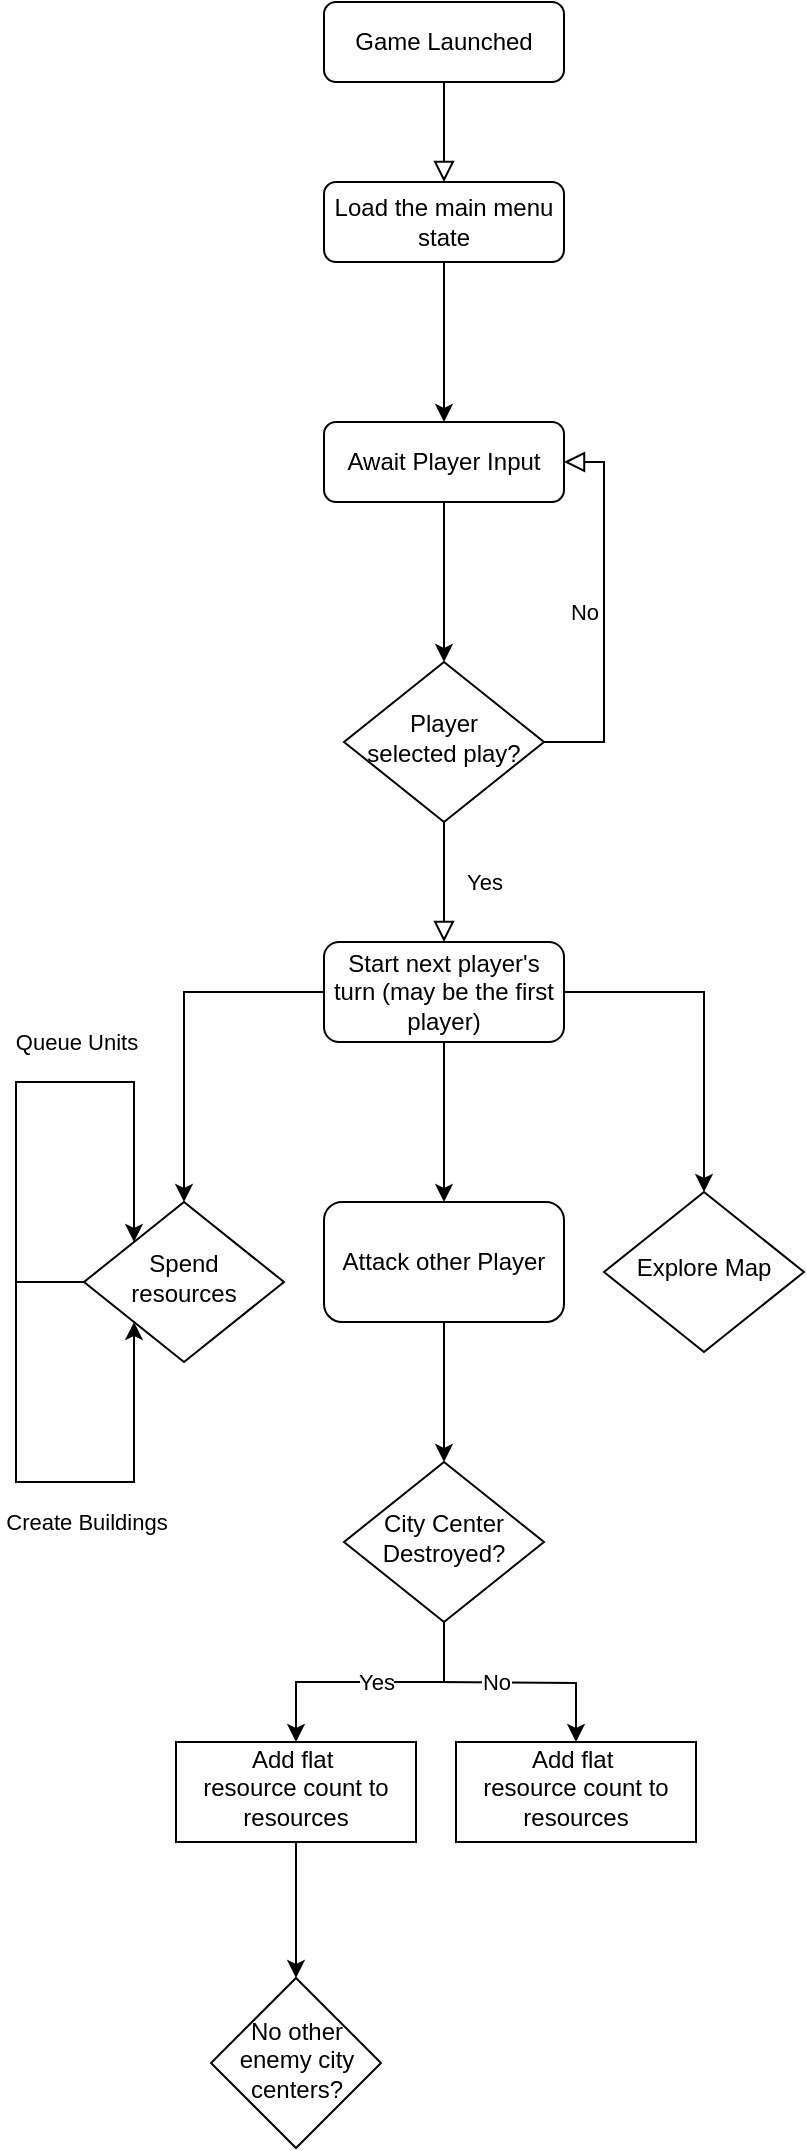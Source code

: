 <mxfile version="13.10.9" type="github">
  <diagram id="C5RBs43oDa-KdzZeNtuy" name="Page-1">
    <mxGraphModel dx="1422" dy="772" grid="1" gridSize="10" guides="1" tooltips="1" connect="1" arrows="1" fold="1" page="1" pageScale="1" pageWidth="827" pageHeight="1169" math="0" shadow="0">
      <root>
        <mxCell id="WIyWlLk6GJQsqaUBKTNV-0" />
        <mxCell id="WIyWlLk6GJQsqaUBKTNV-1" parent="WIyWlLk6GJQsqaUBKTNV-0" />
        <mxCell id="WIyWlLk6GJQsqaUBKTNV-2" value="" style="rounded=0;html=1;jettySize=auto;orthogonalLoop=1;fontSize=11;endArrow=block;endFill=0;endSize=8;strokeWidth=1;shadow=0;labelBackgroundColor=none;edgeStyle=orthogonalEdgeStyle;" parent="WIyWlLk6GJQsqaUBKTNV-1" source="WIyWlLk6GJQsqaUBKTNV-3" edge="1">
          <mxGeometry relative="1" as="geometry">
            <mxPoint x="414" y="130" as="targetPoint" />
          </mxGeometry>
        </mxCell>
        <mxCell id="WIyWlLk6GJQsqaUBKTNV-3" value="Game Launched" style="rounded=1;whiteSpace=wrap;html=1;fontSize=12;glass=0;strokeWidth=1;shadow=0;" parent="WIyWlLk6GJQsqaUBKTNV-1" vertex="1">
          <mxGeometry x="354" y="40" width="120" height="40" as="geometry" />
        </mxCell>
        <mxCell id="WIyWlLk6GJQsqaUBKTNV-4" value="Yes" style="rounded=0;html=1;jettySize=auto;orthogonalLoop=1;fontSize=11;endArrow=block;endFill=0;endSize=8;strokeWidth=1;shadow=0;labelBackgroundColor=none;edgeStyle=orthogonalEdgeStyle;entryX=0.5;entryY=0;entryDx=0;entryDy=0;" parent="WIyWlLk6GJQsqaUBKTNV-1" source="WIyWlLk6GJQsqaUBKTNV-6" target="WIyWlLk6GJQsqaUBKTNV-12" edge="1">
          <mxGeometry y="20" relative="1" as="geometry">
            <mxPoint as="offset" />
            <mxPoint x="414" y="505" as="targetPoint" />
          </mxGeometry>
        </mxCell>
        <mxCell id="WIyWlLk6GJQsqaUBKTNV-5" value="No" style="edgeStyle=orthogonalEdgeStyle;rounded=0;html=1;jettySize=auto;orthogonalLoop=1;fontSize=11;endArrow=block;endFill=0;endSize=8;strokeWidth=1;shadow=0;labelBackgroundColor=none;entryX=1;entryY=0.5;entryDx=0;entryDy=0;" parent="WIyWlLk6GJQsqaUBKTNV-1" source="WIyWlLk6GJQsqaUBKTNV-6" target="pVxUWkFdO_DaniVyaewb-2" edge="1">
          <mxGeometry y="10" relative="1" as="geometry">
            <mxPoint as="offset" />
            <Array as="points">
              <mxPoint x="494" y="410" />
              <mxPoint x="494" y="270" />
            </Array>
          </mxGeometry>
        </mxCell>
        <mxCell id="WIyWlLk6GJQsqaUBKTNV-6" value="Player &lt;br&gt;selected play?" style="rhombus;whiteSpace=wrap;html=1;shadow=0;fontFamily=Helvetica;fontSize=12;align=center;strokeWidth=1;spacing=6;spacingTop=-4;" parent="WIyWlLk6GJQsqaUBKTNV-1" vertex="1">
          <mxGeometry x="364" y="370" width="100" height="80" as="geometry" />
        </mxCell>
        <mxCell id="pVxUWkFdO_DaniVyaewb-6" value="" style="edgeStyle=orthogonalEdgeStyle;rounded=0;orthogonalLoop=1;jettySize=auto;html=1;" edge="1" parent="WIyWlLk6GJQsqaUBKTNV-1" source="WIyWlLk6GJQsqaUBKTNV-12" target="pVxUWkFdO_DaniVyaewb-5">
          <mxGeometry relative="1" as="geometry" />
        </mxCell>
        <mxCell id="WIyWlLk6GJQsqaUBKTNV-12" value="Start next player&#39;s turn (may be the first player)" style="rounded=1;whiteSpace=wrap;html=1;fontSize=12;glass=0;strokeWidth=1;shadow=0;" parent="WIyWlLk6GJQsqaUBKTNV-1" vertex="1">
          <mxGeometry x="354" y="510" width="120" height="50" as="geometry" />
        </mxCell>
        <mxCell id="pVxUWkFdO_DaniVyaewb-3" value="" style="edgeStyle=orthogonalEdgeStyle;rounded=0;orthogonalLoop=1;jettySize=auto;html=1;" edge="1" parent="WIyWlLk6GJQsqaUBKTNV-1" source="pVxUWkFdO_DaniVyaewb-0" target="pVxUWkFdO_DaniVyaewb-2">
          <mxGeometry relative="1" as="geometry" />
        </mxCell>
        <mxCell id="pVxUWkFdO_DaniVyaewb-0" value="Load the main menu state" style="rounded=1;whiteSpace=wrap;html=1;fontSize=12;glass=0;strokeWidth=1;shadow=0;" vertex="1" parent="WIyWlLk6GJQsqaUBKTNV-1">
          <mxGeometry x="354" y="130" width="120" height="40" as="geometry" />
        </mxCell>
        <mxCell id="pVxUWkFdO_DaniVyaewb-4" value="" style="edgeStyle=orthogonalEdgeStyle;rounded=0;orthogonalLoop=1;jettySize=auto;html=1;" edge="1" parent="WIyWlLk6GJQsqaUBKTNV-1" source="pVxUWkFdO_DaniVyaewb-2" target="WIyWlLk6GJQsqaUBKTNV-6">
          <mxGeometry relative="1" as="geometry" />
        </mxCell>
        <mxCell id="pVxUWkFdO_DaniVyaewb-2" value="Await Player Input" style="rounded=1;whiteSpace=wrap;html=1;fontSize=12;glass=0;strokeWidth=1;shadow=0;" vertex="1" parent="WIyWlLk6GJQsqaUBKTNV-1">
          <mxGeometry x="354" y="250" width="120" height="40" as="geometry" />
        </mxCell>
        <mxCell id="pVxUWkFdO_DaniVyaewb-16" value="Queue Units" style="edgeStyle=orthogonalEdgeStyle;rounded=0;orthogonalLoop=1;jettySize=auto;html=1;entryX=0;entryY=0;entryDx=0;entryDy=0;" edge="1" parent="WIyWlLk6GJQsqaUBKTNV-1" source="pVxUWkFdO_DaniVyaewb-5" target="pVxUWkFdO_DaniVyaewb-5">
          <mxGeometry x="0.202" y="20" relative="1" as="geometry">
            <mxPoint x="260" y="580" as="targetPoint" />
            <Array as="points">
              <mxPoint x="200" y="680" />
              <mxPoint x="200" y="580" />
              <mxPoint x="259" y="580" />
            </Array>
            <mxPoint as="offset" />
          </mxGeometry>
        </mxCell>
        <mxCell id="pVxUWkFdO_DaniVyaewb-5" value="Spend resources" style="rhombus;whiteSpace=wrap;html=1;shadow=0;fontFamily=Helvetica;fontSize=12;align=center;strokeWidth=1;spacing=6;spacingTop=-4;" vertex="1" parent="WIyWlLk6GJQsqaUBKTNV-1">
          <mxGeometry x="234" y="640" width="100" height="80" as="geometry" />
        </mxCell>
        <mxCell id="pVxUWkFdO_DaniVyaewb-7" value="" style="edgeStyle=orthogonalEdgeStyle;rounded=0;orthogonalLoop=1;jettySize=auto;html=1;exitX=1;exitY=0.5;exitDx=0;exitDy=0;" edge="1" parent="WIyWlLk6GJQsqaUBKTNV-1" target="pVxUWkFdO_DaniVyaewb-8" source="WIyWlLk6GJQsqaUBKTNV-12">
          <mxGeometry relative="1" as="geometry">
            <mxPoint x="614" y="530" as="sourcePoint" />
          </mxGeometry>
        </mxCell>
        <mxCell id="pVxUWkFdO_DaniVyaewb-8" value="Explore Map" style="rhombus;whiteSpace=wrap;html=1;shadow=0;fontFamily=Helvetica;fontSize=12;align=center;strokeWidth=1;spacing=6;spacingTop=-4;" vertex="1" parent="WIyWlLk6GJQsqaUBKTNV-1">
          <mxGeometry x="494" y="635" width="100" height="80" as="geometry" />
        </mxCell>
        <mxCell id="pVxUWkFdO_DaniVyaewb-9" value="" style="edgeStyle=orthogonalEdgeStyle;rounded=0;orthogonalLoop=1;jettySize=auto;html=1;" edge="1" parent="WIyWlLk6GJQsqaUBKTNV-1">
          <mxGeometry relative="1" as="geometry">
            <mxPoint x="414" y="560" as="sourcePoint" />
            <mxPoint x="414" y="640" as="targetPoint" />
          </mxGeometry>
        </mxCell>
        <mxCell id="pVxUWkFdO_DaniVyaewb-19" value="" style="edgeStyle=orthogonalEdgeStyle;rounded=0;orthogonalLoop=1;jettySize=auto;html=1;" edge="1" parent="WIyWlLk6GJQsqaUBKTNV-1" source="pVxUWkFdO_DaniVyaewb-11">
          <mxGeometry relative="1" as="geometry">
            <mxPoint x="414" y="770" as="targetPoint" />
          </mxGeometry>
        </mxCell>
        <mxCell id="pVxUWkFdO_DaniVyaewb-11" value="Attack other Player" style="rounded=1;whiteSpace=wrap;html=1;" vertex="1" parent="WIyWlLk6GJQsqaUBKTNV-1">
          <mxGeometry x="354" y="640" width="120" height="60" as="geometry" />
        </mxCell>
        <mxCell id="pVxUWkFdO_DaniVyaewb-17" value="Create Buildings" style="edgeStyle=orthogonalEdgeStyle;rounded=0;orthogonalLoop=1;jettySize=auto;html=1;entryX=0;entryY=1;entryDx=0;entryDy=0;" edge="1" parent="WIyWlLk6GJQsqaUBKTNV-1" target="pVxUWkFdO_DaniVyaewb-5">
          <mxGeometry x="0.228" y="-20" relative="1" as="geometry">
            <mxPoint x="269" y="860" as="targetPoint" />
            <mxPoint x="230" y="680" as="sourcePoint" />
            <Array as="points">
              <mxPoint x="200" y="680" />
              <mxPoint x="200" y="780" />
              <mxPoint x="259" y="780" />
            </Array>
            <mxPoint as="offset" />
          </mxGeometry>
        </mxCell>
        <mxCell id="pVxUWkFdO_DaniVyaewb-22" value="" style="edgeStyle=orthogonalEdgeStyle;rounded=0;orthogonalLoop=1;jettySize=auto;html=1;" edge="1" parent="WIyWlLk6GJQsqaUBKTNV-1" source="pVxUWkFdO_DaniVyaewb-20" target="pVxUWkFdO_DaniVyaewb-21">
          <mxGeometry relative="1" as="geometry" />
        </mxCell>
        <mxCell id="pVxUWkFdO_DaniVyaewb-23" value="Yes" style="edgeLabel;html=1;align=center;verticalAlign=middle;resizable=0;points=[];" vertex="1" connectable="0" parent="pVxUWkFdO_DaniVyaewb-22">
          <mxGeometry x="-0.343" y="-3" relative="1" as="geometry">
            <mxPoint x="-20" y="3" as="offset" />
          </mxGeometry>
        </mxCell>
        <mxCell id="pVxUWkFdO_DaniVyaewb-20" value="City Center Destroyed?" style="rhombus;whiteSpace=wrap;html=1;shadow=0;fontFamily=Helvetica;fontSize=12;align=center;strokeWidth=1;spacing=6;spacingTop=-4;" vertex="1" parent="WIyWlLk6GJQsqaUBKTNV-1">
          <mxGeometry x="364" y="770" width="100" height="80" as="geometry" />
        </mxCell>
        <mxCell id="pVxUWkFdO_DaniVyaewb-30" value="" style="edgeStyle=orthogonalEdgeStyle;rounded=0;orthogonalLoop=1;jettySize=auto;html=1;" edge="1" parent="WIyWlLk6GJQsqaUBKTNV-1" source="pVxUWkFdO_DaniVyaewb-21" target="pVxUWkFdO_DaniVyaewb-29">
          <mxGeometry relative="1" as="geometry" />
        </mxCell>
        <mxCell id="pVxUWkFdO_DaniVyaewb-21" value="Add flat&amp;nbsp;&lt;br&gt;resource count to resources" style="whiteSpace=wrap;html=1;shadow=0;strokeWidth=1;spacing=6;spacingTop=-4;" vertex="1" parent="WIyWlLk6GJQsqaUBKTNV-1">
          <mxGeometry x="280" y="910" width="120" height="50" as="geometry" />
        </mxCell>
        <mxCell id="pVxUWkFdO_DaniVyaewb-26" value="" style="edgeStyle=orthogonalEdgeStyle;rounded=0;orthogonalLoop=1;jettySize=auto;html=1;" edge="1" parent="WIyWlLk6GJQsqaUBKTNV-1" target="pVxUWkFdO_DaniVyaewb-28">
          <mxGeometry relative="1" as="geometry">
            <mxPoint x="410" y="880" as="sourcePoint" />
          </mxGeometry>
        </mxCell>
        <mxCell id="pVxUWkFdO_DaniVyaewb-27" value="No" style="edgeLabel;html=1;align=center;verticalAlign=middle;resizable=0;points=[];" vertex="1" connectable="0" parent="pVxUWkFdO_DaniVyaewb-26">
          <mxGeometry x="-0.343" y="-3" relative="1" as="geometry">
            <mxPoint x="-3" y="-3" as="offset" />
          </mxGeometry>
        </mxCell>
        <mxCell id="pVxUWkFdO_DaniVyaewb-28" value="Add flat&amp;nbsp;&lt;br&gt;resource count to resources" style="whiteSpace=wrap;html=1;shadow=0;strokeWidth=1;spacing=6;spacingTop=-4;" vertex="1" parent="WIyWlLk6GJQsqaUBKTNV-1">
          <mxGeometry x="420" y="910" width="120" height="50" as="geometry" />
        </mxCell>
        <mxCell id="pVxUWkFdO_DaniVyaewb-29" value="No other enemy city centers?" style="rhombus;whiteSpace=wrap;html=1;shadow=0;strokeWidth=1;spacing=6;spacingTop=-4;" vertex="1" parent="WIyWlLk6GJQsqaUBKTNV-1">
          <mxGeometry x="297.5" y="1028" width="85" height="85" as="geometry" />
        </mxCell>
      </root>
    </mxGraphModel>
  </diagram>
</mxfile>
